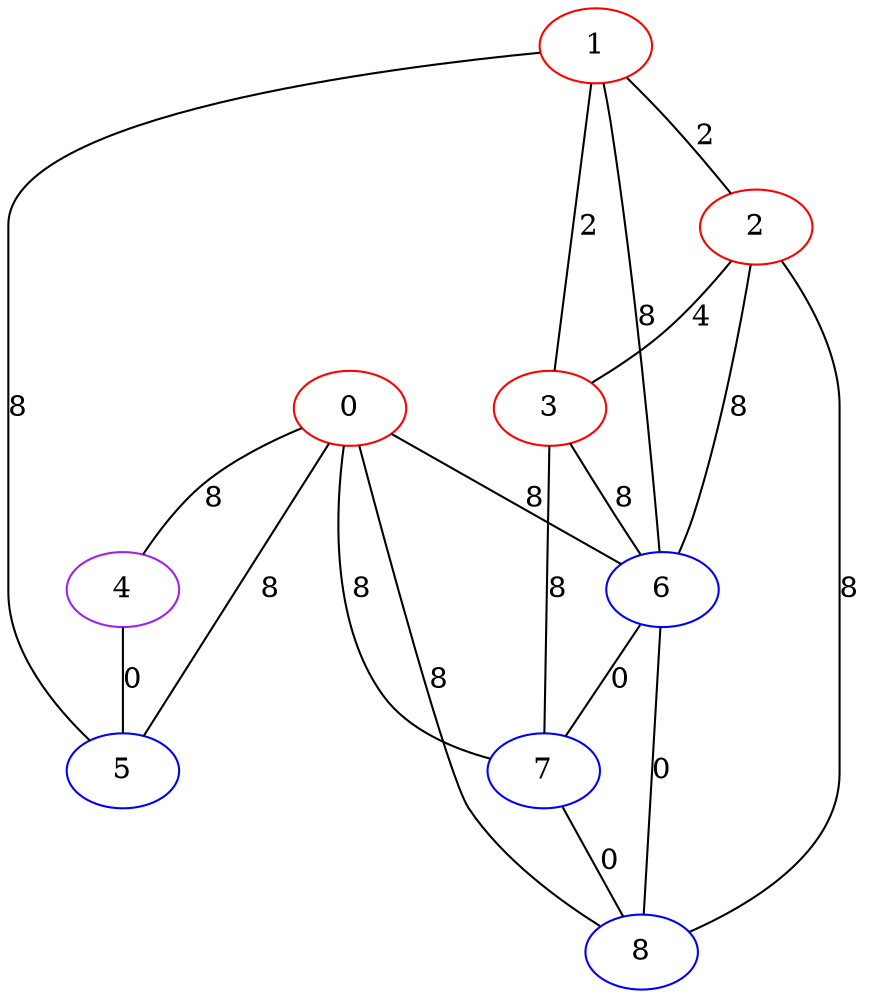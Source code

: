 graph "" {
0 [color=red, weight=1];
1 [color=red, weight=1];
2 [color=red, weight=1];
3 [color=red, weight=1];
4 [color=purple, weight=4];
5 [color=blue, weight=3];
6 [color=blue, weight=3];
7 [color=blue, weight=3];
8 [color=blue, weight=3];
0 -- 8  [key=0, label=8];
0 -- 4  [key=0, label=8];
0 -- 5  [key=0, label=8];
0 -- 6  [key=0, label=8];
0 -- 7  [key=0, label=8];
1 -- 2  [key=0, label=2];
1 -- 3  [key=0, label=2];
1 -- 5  [key=0, label=8];
1 -- 6  [key=0, label=8];
2 -- 8  [key=0, label=8];
2 -- 3  [key=0, label=4];
2 -- 6  [key=0, label=8];
3 -- 6  [key=0, label=8];
3 -- 7  [key=0, label=8];
4 -- 5  [key=0, label=0];
6 -- 7  [key=0, label=0];
6 -- 8  [key=0, label=0];
7 -- 8  [key=0, label=0];
}
